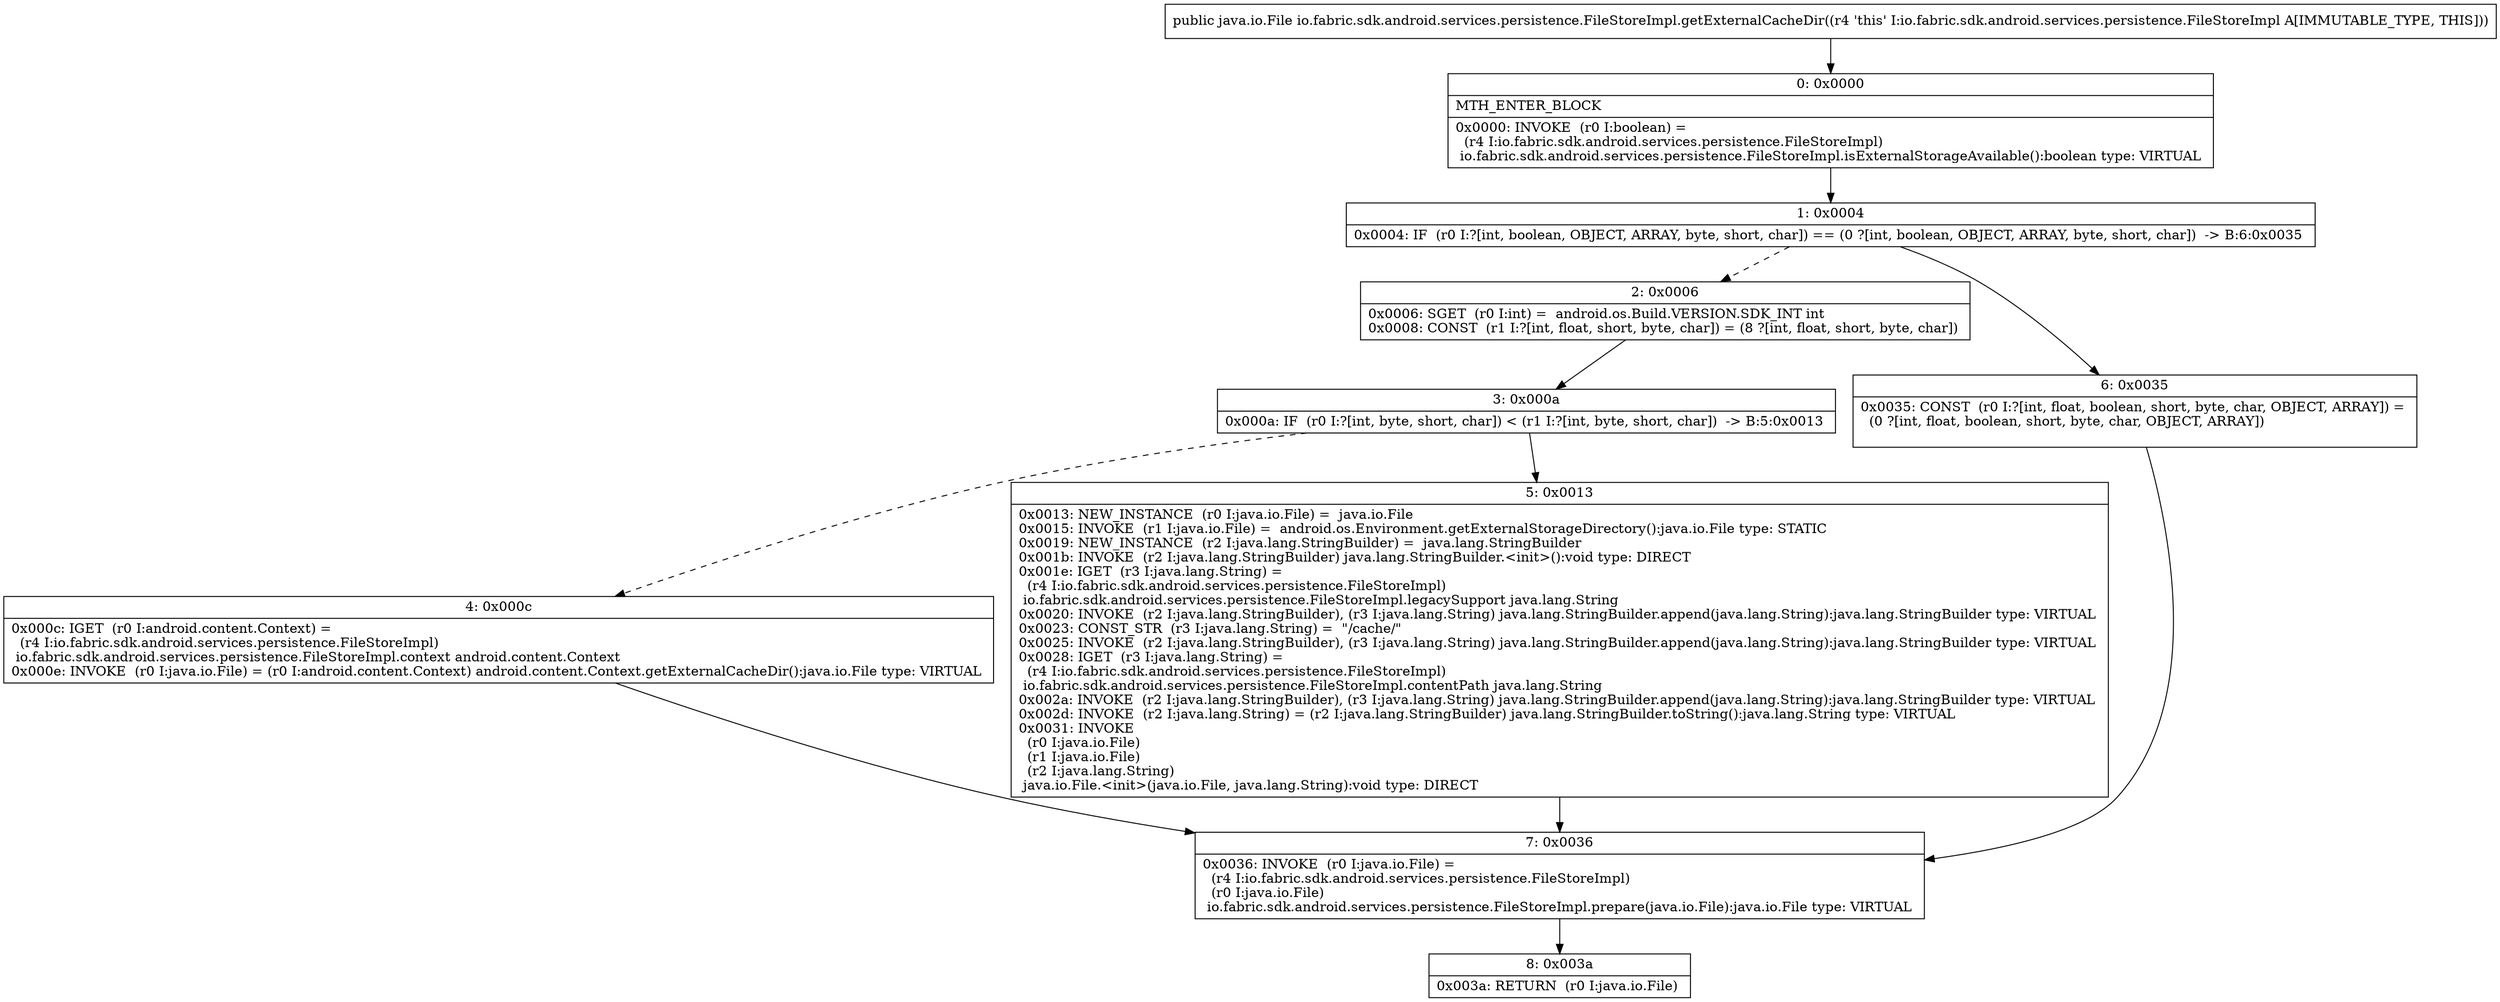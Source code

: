 digraph "CFG forio.fabric.sdk.android.services.persistence.FileStoreImpl.getExternalCacheDir()Ljava\/io\/File;" {
Node_0 [shape=record,label="{0\:\ 0x0000|MTH_ENTER_BLOCK\l|0x0000: INVOKE  (r0 I:boolean) = \l  (r4 I:io.fabric.sdk.android.services.persistence.FileStoreImpl)\l io.fabric.sdk.android.services.persistence.FileStoreImpl.isExternalStorageAvailable():boolean type: VIRTUAL \l}"];
Node_1 [shape=record,label="{1\:\ 0x0004|0x0004: IF  (r0 I:?[int, boolean, OBJECT, ARRAY, byte, short, char]) == (0 ?[int, boolean, OBJECT, ARRAY, byte, short, char])  \-\> B:6:0x0035 \l}"];
Node_2 [shape=record,label="{2\:\ 0x0006|0x0006: SGET  (r0 I:int) =  android.os.Build.VERSION.SDK_INT int \l0x0008: CONST  (r1 I:?[int, float, short, byte, char]) = (8 ?[int, float, short, byte, char]) \l}"];
Node_3 [shape=record,label="{3\:\ 0x000a|0x000a: IF  (r0 I:?[int, byte, short, char]) \< (r1 I:?[int, byte, short, char])  \-\> B:5:0x0013 \l}"];
Node_4 [shape=record,label="{4\:\ 0x000c|0x000c: IGET  (r0 I:android.content.Context) = \l  (r4 I:io.fabric.sdk.android.services.persistence.FileStoreImpl)\l io.fabric.sdk.android.services.persistence.FileStoreImpl.context android.content.Context \l0x000e: INVOKE  (r0 I:java.io.File) = (r0 I:android.content.Context) android.content.Context.getExternalCacheDir():java.io.File type: VIRTUAL \l}"];
Node_5 [shape=record,label="{5\:\ 0x0013|0x0013: NEW_INSTANCE  (r0 I:java.io.File) =  java.io.File \l0x0015: INVOKE  (r1 I:java.io.File) =  android.os.Environment.getExternalStorageDirectory():java.io.File type: STATIC \l0x0019: NEW_INSTANCE  (r2 I:java.lang.StringBuilder) =  java.lang.StringBuilder \l0x001b: INVOKE  (r2 I:java.lang.StringBuilder) java.lang.StringBuilder.\<init\>():void type: DIRECT \l0x001e: IGET  (r3 I:java.lang.String) = \l  (r4 I:io.fabric.sdk.android.services.persistence.FileStoreImpl)\l io.fabric.sdk.android.services.persistence.FileStoreImpl.legacySupport java.lang.String \l0x0020: INVOKE  (r2 I:java.lang.StringBuilder), (r3 I:java.lang.String) java.lang.StringBuilder.append(java.lang.String):java.lang.StringBuilder type: VIRTUAL \l0x0023: CONST_STR  (r3 I:java.lang.String) =  \"\/cache\/\" \l0x0025: INVOKE  (r2 I:java.lang.StringBuilder), (r3 I:java.lang.String) java.lang.StringBuilder.append(java.lang.String):java.lang.StringBuilder type: VIRTUAL \l0x0028: IGET  (r3 I:java.lang.String) = \l  (r4 I:io.fabric.sdk.android.services.persistence.FileStoreImpl)\l io.fabric.sdk.android.services.persistence.FileStoreImpl.contentPath java.lang.String \l0x002a: INVOKE  (r2 I:java.lang.StringBuilder), (r3 I:java.lang.String) java.lang.StringBuilder.append(java.lang.String):java.lang.StringBuilder type: VIRTUAL \l0x002d: INVOKE  (r2 I:java.lang.String) = (r2 I:java.lang.StringBuilder) java.lang.StringBuilder.toString():java.lang.String type: VIRTUAL \l0x0031: INVOKE  \l  (r0 I:java.io.File)\l  (r1 I:java.io.File)\l  (r2 I:java.lang.String)\l java.io.File.\<init\>(java.io.File, java.lang.String):void type: DIRECT \l}"];
Node_6 [shape=record,label="{6\:\ 0x0035|0x0035: CONST  (r0 I:?[int, float, boolean, short, byte, char, OBJECT, ARRAY]) = \l  (0 ?[int, float, boolean, short, byte, char, OBJECT, ARRAY])\l \l}"];
Node_7 [shape=record,label="{7\:\ 0x0036|0x0036: INVOKE  (r0 I:java.io.File) = \l  (r4 I:io.fabric.sdk.android.services.persistence.FileStoreImpl)\l  (r0 I:java.io.File)\l io.fabric.sdk.android.services.persistence.FileStoreImpl.prepare(java.io.File):java.io.File type: VIRTUAL \l}"];
Node_8 [shape=record,label="{8\:\ 0x003a|0x003a: RETURN  (r0 I:java.io.File) \l}"];
MethodNode[shape=record,label="{public java.io.File io.fabric.sdk.android.services.persistence.FileStoreImpl.getExternalCacheDir((r4 'this' I:io.fabric.sdk.android.services.persistence.FileStoreImpl A[IMMUTABLE_TYPE, THIS])) }"];
MethodNode -> Node_0;
Node_0 -> Node_1;
Node_1 -> Node_2[style=dashed];
Node_1 -> Node_6;
Node_2 -> Node_3;
Node_3 -> Node_4[style=dashed];
Node_3 -> Node_5;
Node_4 -> Node_7;
Node_5 -> Node_7;
Node_6 -> Node_7;
Node_7 -> Node_8;
}

